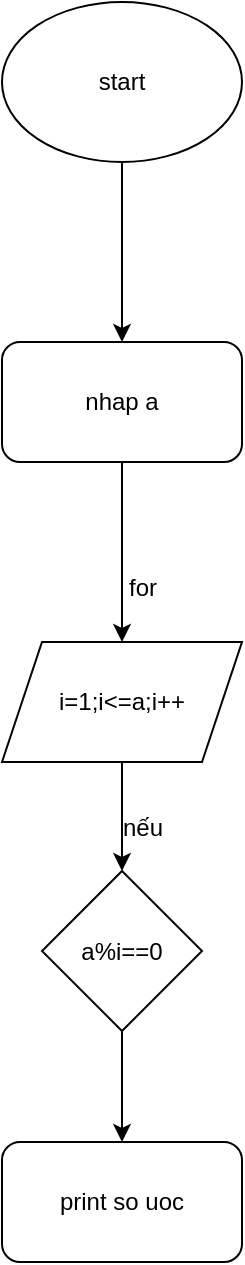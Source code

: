 <mxfile version="25.0.3">
  <diagram name="Trang-1" id="jfOicE8PaIddwebQgmtz">
    <mxGraphModel grid="1" page="1" gridSize="10" guides="1" tooltips="1" connect="1" arrows="1" fold="1" pageScale="1" pageWidth="827" pageHeight="1169" math="0" shadow="0">
      <root>
        <mxCell id="0" />
        <mxCell id="1" parent="0" />
        <mxCell id="GvvFHOh28quDxuXBS3qn-3" value="" style="edgeStyle=orthogonalEdgeStyle;rounded=0;orthogonalLoop=1;jettySize=auto;html=1;" edge="1" parent="1" source="GvvFHOh28quDxuXBS3qn-1" target="GvvFHOh28quDxuXBS3qn-2">
          <mxGeometry relative="1" as="geometry" />
        </mxCell>
        <mxCell id="GvvFHOh28quDxuXBS3qn-1" value="start" style="ellipse;whiteSpace=wrap;html=1;" vertex="1" parent="1">
          <mxGeometry x="340" y="70" width="120" height="80" as="geometry" />
        </mxCell>
        <mxCell id="GvvFHOh28quDxuXBS3qn-37" value="" style="edgeStyle=orthogonalEdgeStyle;rounded=0;orthogonalLoop=1;jettySize=auto;html=1;" edge="1" parent="1" source="GvvFHOh28quDxuXBS3qn-2">
          <mxGeometry relative="1" as="geometry">
            <mxPoint x="400" y="390" as="targetPoint" />
          </mxGeometry>
        </mxCell>
        <mxCell id="GvvFHOh28quDxuXBS3qn-2" value="nhap a" style="rounded=1;whiteSpace=wrap;html=1;" vertex="1" parent="1">
          <mxGeometry x="340" y="240" width="120" height="60" as="geometry" />
        </mxCell>
        <mxCell id="GvvFHOh28quDxuXBS3qn-40" value="print so uoc" style="whiteSpace=wrap;html=1;rounded=1;" vertex="1" parent="1">
          <mxGeometry x="340" y="640" width="120" height="60" as="geometry" />
        </mxCell>
        <mxCell id="GvvFHOh28quDxuXBS3qn-45" value="" style="edgeStyle=orthogonalEdgeStyle;rounded=0;orthogonalLoop=1;jettySize=auto;html=1;" edge="1" parent="1" source="GvvFHOh28quDxuXBS3qn-42" target="GvvFHOh28quDxuXBS3qn-44">
          <mxGeometry relative="1" as="geometry" />
        </mxCell>
        <mxCell id="GvvFHOh28quDxuXBS3qn-42" value="i=1;i&amp;lt;=a;i++" style="shape=parallelogram;perimeter=parallelogramPerimeter;whiteSpace=wrap;html=1;fixedSize=1;" vertex="1" parent="1">
          <mxGeometry x="340" y="390" width="120" height="60" as="geometry" />
        </mxCell>
        <mxCell id="GvvFHOh28quDxuXBS3qn-43" value="for" style="text;html=1;align=center;verticalAlign=middle;resizable=0;points=[];autosize=1;strokeColor=none;fillColor=none;" vertex="1" parent="1">
          <mxGeometry x="390" y="348" width="40" height="30" as="geometry" />
        </mxCell>
        <mxCell id="GvvFHOh28quDxuXBS3qn-46" style="edgeStyle=orthogonalEdgeStyle;rounded=0;orthogonalLoop=1;jettySize=auto;html=1;entryX=0.5;entryY=0;entryDx=0;entryDy=0;" edge="1" parent="1" source="GvvFHOh28quDxuXBS3qn-44" target="GvvFHOh28quDxuXBS3qn-40">
          <mxGeometry relative="1" as="geometry" />
        </mxCell>
        <mxCell id="GvvFHOh28quDxuXBS3qn-44" value="a%i==0" style="rhombus;whiteSpace=wrap;html=1;" vertex="1" parent="1">
          <mxGeometry x="360" y="504.5" width="80" height="80" as="geometry" />
        </mxCell>
        <mxCell id="GvvFHOh28quDxuXBS3qn-47" value="nếu" style="text;html=1;align=center;verticalAlign=middle;resizable=0;points=[];autosize=1;strokeColor=none;fillColor=none;" vertex="1" parent="1">
          <mxGeometry x="390" y="468" width="40" height="30" as="geometry" />
        </mxCell>
      </root>
    </mxGraphModel>
  </diagram>
</mxfile>
